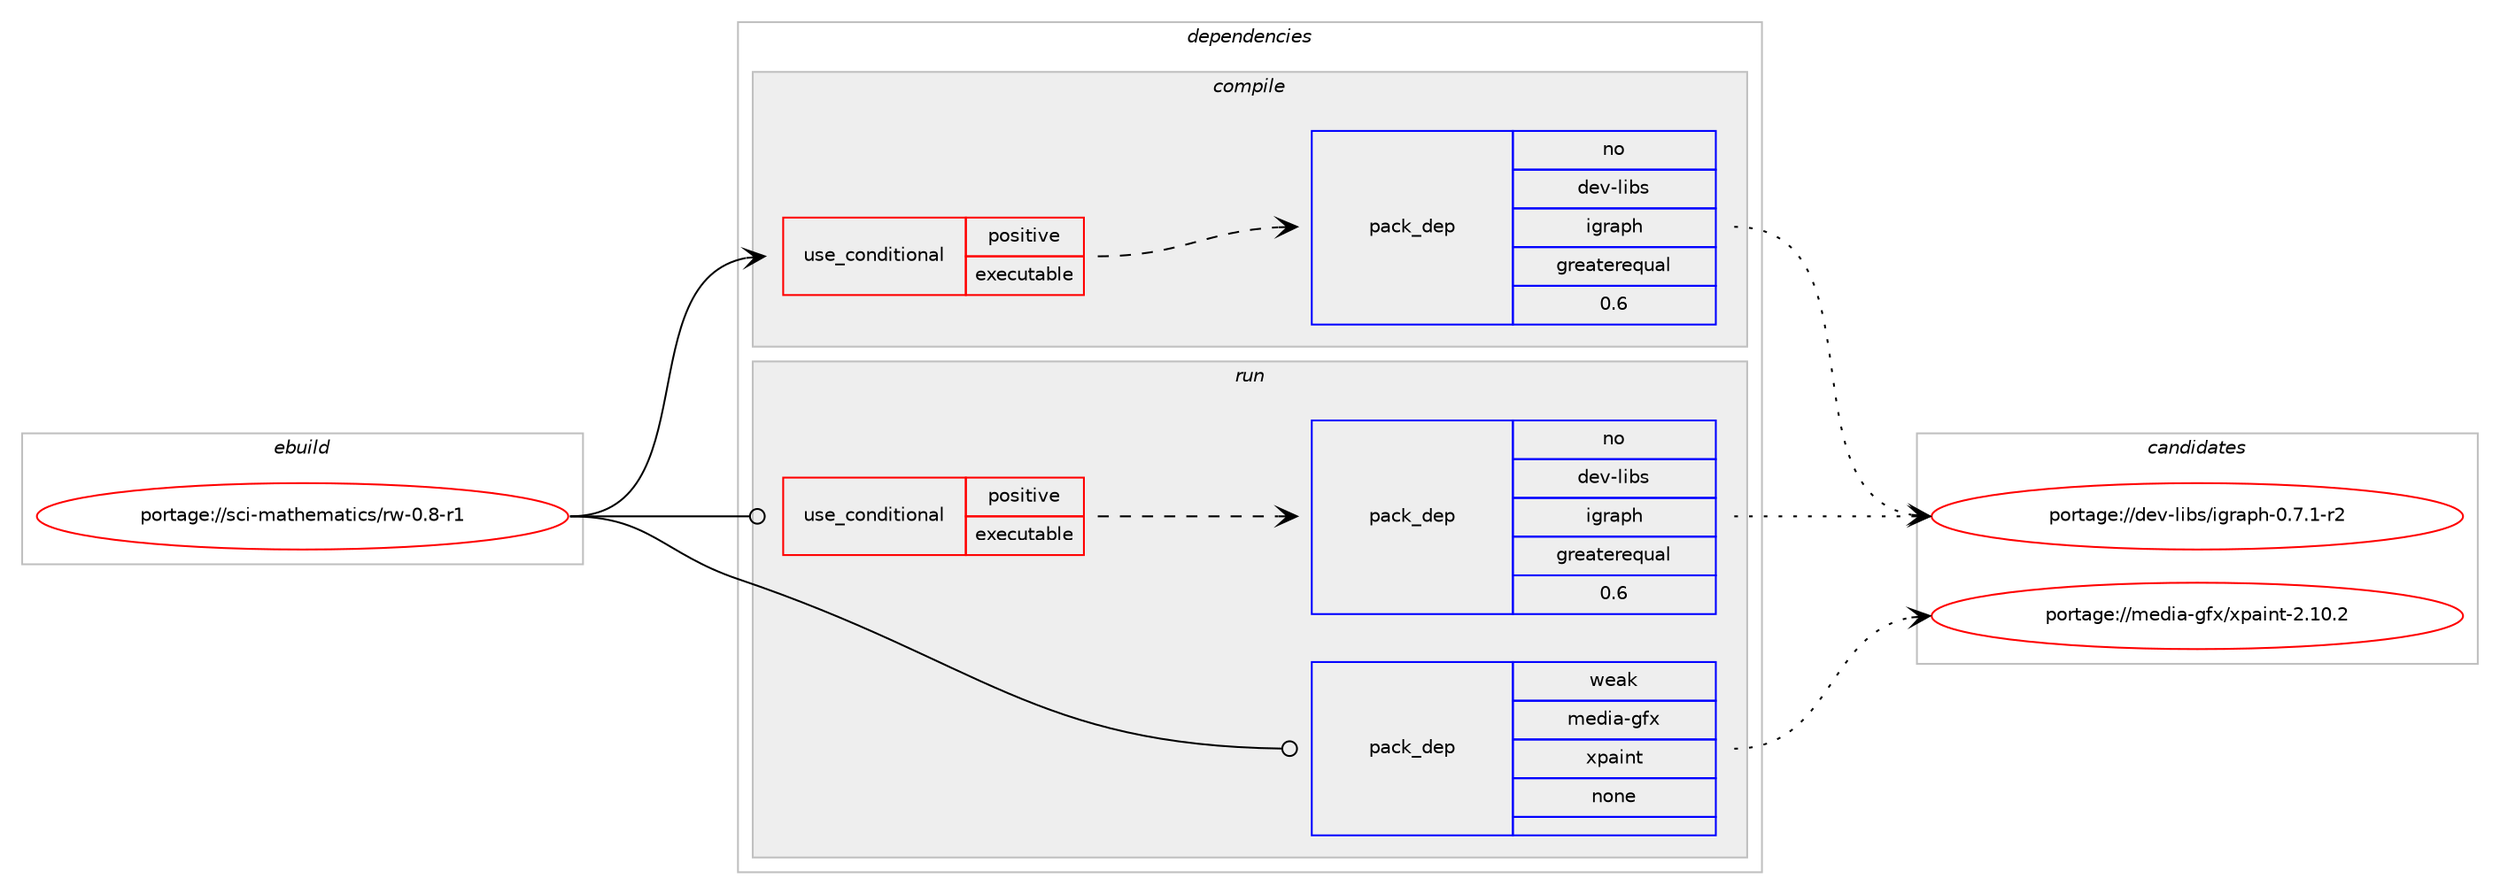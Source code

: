 digraph prolog {

# *************
# Graph options
# *************

newrank=true;
concentrate=true;
compound=true;
graph [rankdir=LR,fontname=Helvetica,fontsize=10,ranksep=1.5];#, ranksep=2.5, nodesep=0.2];
edge  [arrowhead=vee];
node  [fontname=Helvetica,fontsize=10];

# **********
# The ebuild
# **********

subgraph cluster_leftcol {
color=gray;
rank=same;
label=<<i>ebuild</i>>;
id [label="portage://sci-mathematics/rw-0.8-r1", color=red, width=4, href="../sci-mathematics/rw-0.8-r1.svg"];
}

# ****************
# The dependencies
# ****************

subgraph cluster_midcol {
color=gray;
label=<<i>dependencies</i>>;
subgraph cluster_compile {
fillcolor="#eeeeee";
style=filled;
label=<<i>compile</i>>;
subgraph cond17055 {
dependency86710 [label=<<TABLE BORDER="0" CELLBORDER="1" CELLSPACING="0" CELLPADDING="4"><TR><TD ROWSPAN="3" CELLPADDING="10">use_conditional</TD></TR><TR><TD>positive</TD></TR><TR><TD>executable</TD></TR></TABLE>>, shape=none, color=red];
subgraph pack68195 {
dependency86711 [label=<<TABLE BORDER="0" CELLBORDER="1" CELLSPACING="0" CELLPADDING="4" WIDTH="220"><TR><TD ROWSPAN="6" CELLPADDING="30">pack_dep</TD></TR><TR><TD WIDTH="110">no</TD></TR><TR><TD>dev-libs</TD></TR><TR><TD>igraph</TD></TR><TR><TD>greaterequal</TD></TR><TR><TD>0.6</TD></TR></TABLE>>, shape=none, color=blue];
}
dependency86710:e -> dependency86711:w [weight=20,style="dashed",arrowhead="vee"];
}
id:e -> dependency86710:w [weight=20,style="solid",arrowhead="vee"];
}
subgraph cluster_compileandrun {
fillcolor="#eeeeee";
style=filled;
label=<<i>compile and run</i>>;
}
subgraph cluster_run {
fillcolor="#eeeeee";
style=filled;
label=<<i>run</i>>;
subgraph cond17056 {
dependency86712 [label=<<TABLE BORDER="0" CELLBORDER="1" CELLSPACING="0" CELLPADDING="4"><TR><TD ROWSPAN="3" CELLPADDING="10">use_conditional</TD></TR><TR><TD>positive</TD></TR><TR><TD>executable</TD></TR></TABLE>>, shape=none, color=red];
subgraph pack68196 {
dependency86713 [label=<<TABLE BORDER="0" CELLBORDER="1" CELLSPACING="0" CELLPADDING="4" WIDTH="220"><TR><TD ROWSPAN="6" CELLPADDING="30">pack_dep</TD></TR><TR><TD WIDTH="110">no</TD></TR><TR><TD>dev-libs</TD></TR><TR><TD>igraph</TD></TR><TR><TD>greaterequal</TD></TR><TR><TD>0.6</TD></TR></TABLE>>, shape=none, color=blue];
}
dependency86712:e -> dependency86713:w [weight=20,style="dashed",arrowhead="vee"];
}
id:e -> dependency86712:w [weight=20,style="solid",arrowhead="odot"];
subgraph pack68197 {
dependency86714 [label=<<TABLE BORDER="0" CELLBORDER="1" CELLSPACING="0" CELLPADDING="4" WIDTH="220"><TR><TD ROWSPAN="6" CELLPADDING="30">pack_dep</TD></TR><TR><TD WIDTH="110">weak</TD></TR><TR><TD>media-gfx</TD></TR><TR><TD>xpaint</TD></TR><TR><TD>none</TD></TR><TR><TD></TD></TR></TABLE>>, shape=none, color=blue];
}
id:e -> dependency86714:w [weight=20,style="solid",arrowhead="odot"];
}
}

# **************
# The candidates
# **************

subgraph cluster_choices {
rank=same;
color=gray;
label=<<i>candidates</i>>;

subgraph choice68195 {
color=black;
nodesep=1;
choice100101118451081059811547105103114971121044548465546494511450 [label="portage://dev-libs/igraph-0.7.1-r2", color=red, width=4,href="../dev-libs/igraph-0.7.1-r2.svg"];
dependency86711:e -> choice100101118451081059811547105103114971121044548465546494511450:w [style=dotted,weight="100"];
}
subgraph choice68196 {
color=black;
nodesep=1;
choice100101118451081059811547105103114971121044548465546494511450 [label="portage://dev-libs/igraph-0.7.1-r2", color=red, width=4,href="../dev-libs/igraph-0.7.1-r2.svg"];
dependency86713:e -> choice100101118451081059811547105103114971121044548465546494511450:w [style=dotted,weight="100"];
}
subgraph choice68197 {
color=black;
nodesep=1;
choice1091011001059745103102120471201129710511011645504649484650 [label="portage://media-gfx/xpaint-2.10.2", color=red, width=4,href="../media-gfx/xpaint-2.10.2.svg"];
dependency86714:e -> choice1091011001059745103102120471201129710511011645504649484650:w [style=dotted,weight="100"];
}
}

}
